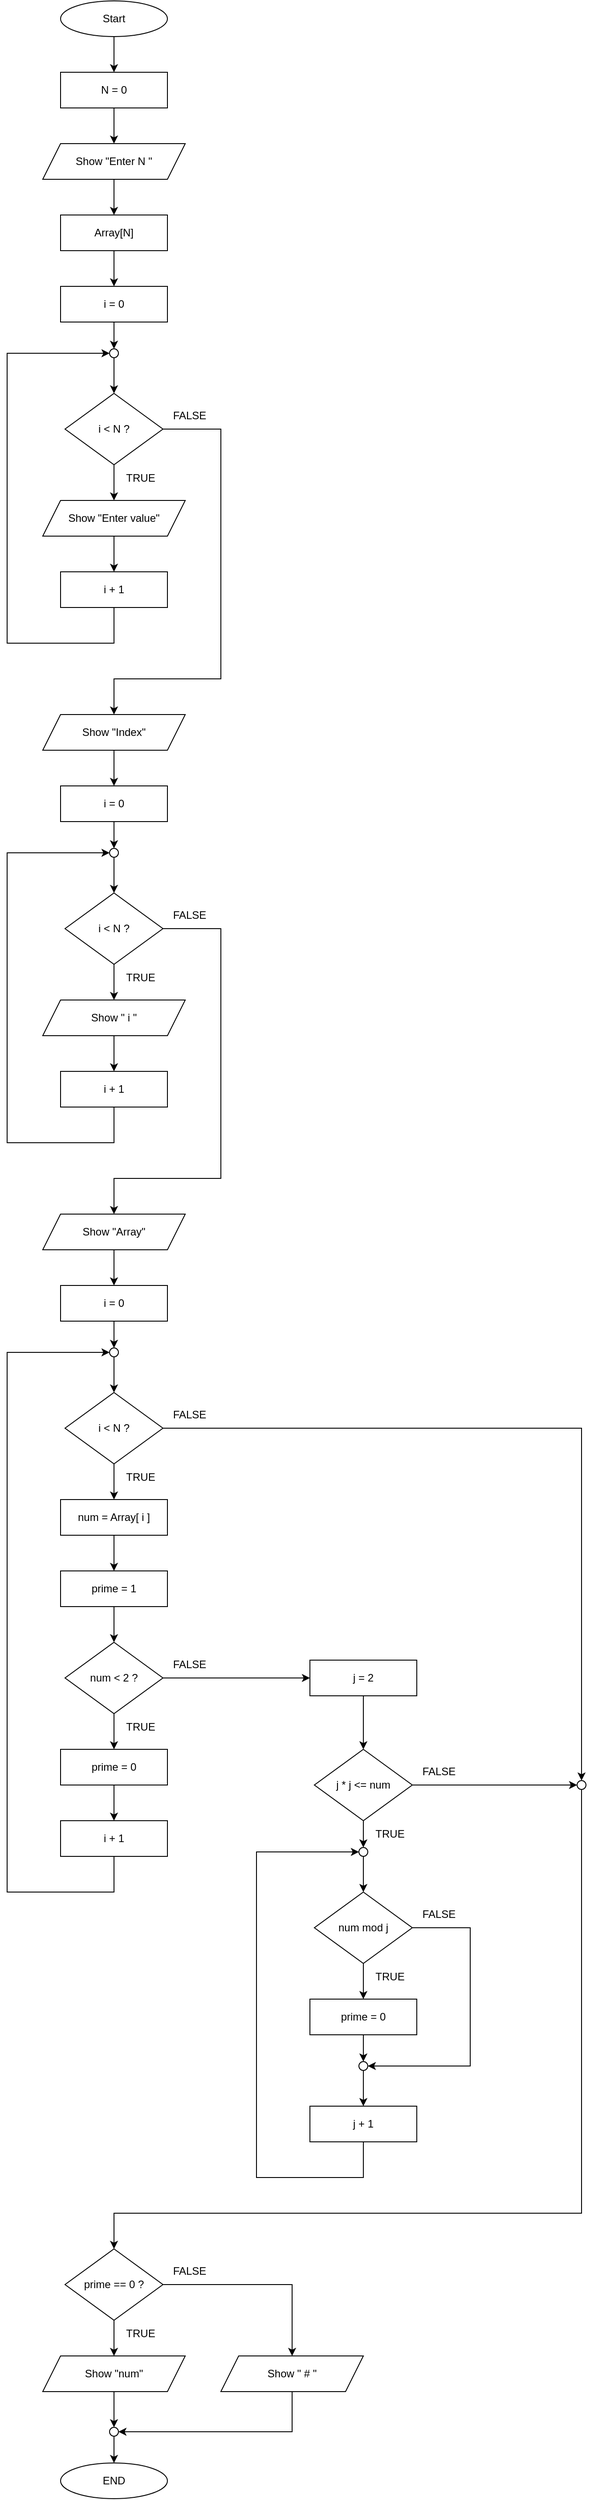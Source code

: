 <mxfile version="28.2.3">
  <diagram name="หน้า-1" id="NITOJRkVj1MYua00EmQ4">
    <mxGraphModel dx="1004" dy="1060" grid="1" gridSize="10" guides="1" tooltips="1" connect="1" arrows="1" fold="1" page="1" pageScale="1" pageWidth="827" pageHeight="1169" math="0" shadow="0">
      <root>
        <mxCell id="0" />
        <mxCell id="1" parent="0" />
        <mxCell id="9FV7ENJVYhfaRuYf86Xj-10" value="" style="edgeStyle=orthogonalEdgeStyle;rounded=0;orthogonalLoop=1;jettySize=auto;html=1;" edge="1" parent="1" source="9FV7ENJVYhfaRuYf86Xj-1" target="9FV7ENJVYhfaRuYf86Xj-2">
          <mxGeometry relative="1" as="geometry" />
        </mxCell>
        <mxCell id="9FV7ENJVYhfaRuYf86Xj-1" value="Start" style="ellipse;whiteSpace=wrap;html=1;" vertex="1" parent="1">
          <mxGeometry x="340" width="120" height="40" as="geometry" />
        </mxCell>
        <mxCell id="9FV7ENJVYhfaRuYf86Xj-7" value="" style="edgeStyle=orthogonalEdgeStyle;rounded=0;orthogonalLoop=1;jettySize=auto;html=1;" edge="1" parent="1" source="9FV7ENJVYhfaRuYf86Xj-2" target="9FV7ENJVYhfaRuYf86Xj-3">
          <mxGeometry relative="1" as="geometry" />
        </mxCell>
        <mxCell id="9FV7ENJVYhfaRuYf86Xj-2" value="N = 0" style="rounded=0;whiteSpace=wrap;html=1;" vertex="1" parent="1">
          <mxGeometry x="340" y="80" width="120" height="40" as="geometry" />
        </mxCell>
        <mxCell id="9FV7ENJVYhfaRuYf86Xj-8" value="" style="edgeStyle=orthogonalEdgeStyle;rounded=0;orthogonalLoop=1;jettySize=auto;html=1;" edge="1" parent="1" source="9FV7ENJVYhfaRuYf86Xj-3" target="9FV7ENJVYhfaRuYf86Xj-4">
          <mxGeometry relative="1" as="geometry" />
        </mxCell>
        <mxCell id="9FV7ENJVYhfaRuYf86Xj-3" value="Show &quot;Enter N &quot;" style="shape=parallelogram;perimeter=parallelogramPerimeter;whiteSpace=wrap;html=1;fixedSize=1;" vertex="1" parent="1">
          <mxGeometry x="320" y="160" width="160" height="40" as="geometry" />
        </mxCell>
        <mxCell id="9FV7ENJVYhfaRuYf86Xj-9" value="" style="edgeStyle=orthogonalEdgeStyle;rounded=0;orthogonalLoop=1;jettySize=auto;html=1;" edge="1" parent="1" source="9FV7ENJVYhfaRuYf86Xj-4" target="9FV7ENJVYhfaRuYf86Xj-5">
          <mxGeometry relative="1" as="geometry" />
        </mxCell>
        <mxCell id="9FV7ENJVYhfaRuYf86Xj-4" value="Array[N]" style="rounded=0;whiteSpace=wrap;html=1;" vertex="1" parent="1">
          <mxGeometry x="340" y="240" width="120" height="40" as="geometry" />
        </mxCell>
        <mxCell id="9FV7ENJVYhfaRuYf86Xj-16" style="edgeStyle=orthogonalEdgeStyle;rounded=0;orthogonalLoop=1;jettySize=auto;html=1;entryX=0.5;entryY=0;entryDx=0;entryDy=0;" edge="1" parent="1" source="9FV7ENJVYhfaRuYf86Xj-5" target="9FV7ENJVYhfaRuYf86Xj-15">
          <mxGeometry relative="1" as="geometry" />
        </mxCell>
        <mxCell id="9FV7ENJVYhfaRuYf86Xj-5" value="i = 0" style="rounded=0;whiteSpace=wrap;html=1;" vertex="1" parent="1">
          <mxGeometry x="340" y="320" width="120" height="40" as="geometry" />
        </mxCell>
        <mxCell id="9FV7ENJVYhfaRuYf86Xj-12" value="" style="edgeStyle=orthogonalEdgeStyle;rounded=0;orthogonalLoop=1;jettySize=auto;html=1;" edge="1" parent="1" source="9FV7ENJVYhfaRuYf86Xj-6" target="9FV7ENJVYhfaRuYf86Xj-11">
          <mxGeometry relative="1" as="geometry" />
        </mxCell>
        <mxCell id="9FV7ENJVYhfaRuYf86Xj-20" style="edgeStyle=orthogonalEdgeStyle;rounded=0;orthogonalLoop=1;jettySize=auto;html=1;entryX=0.5;entryY=0;entryDx=0;entryDy=0;" edge="1" parent="1" source="9FV7ENJVYhfaRuYf86Xj-6" target="9FV7ENJVYhfaRuYf86Xj-21">
          <mxGeometry relative="1" as="geometry">
            <mxPoint x="520" y="800" as="targetPoint" />
            <Array as="points">
              <mxPoint x="520" y="480" />
              <mxPoint x="520" y="760" />
              <mxPoint x="400" y="760" />
            </Array>
          </mxGeometry>
        </mxCell>
        <mxCell id="9FV7ENJVYhfaRuYf86Xj-6" value="i &amp;lt; N ?" style="rhombus;whiteSpace=wrap;html=1;" vertex="1" parent="1">
          <mxGeometry x="345" y="440" width="110" height="80" as="geometry" />
        </mxCell>
        <mxCell id="9FV7ENJVYhfaRuYf86Xj-18" value="" style="edgeStyle=orthogonalEdgeStyle;rounded=0;orthogonalLoop=1;jettySize=auto;html=1;" edge="1" parent="1" source="9FV7ENJVYhfaRuYf86Xj-11" target="9FV7ENJVYhfaRuYf86Xj-14">
          <mxGeometry relative="1" as="geometry" />
        </mxCell>
        <mxCell id="9FV7ENJVYhfaRuYf86Xj-11" value="Show &quot;Enter value&quot;" style="shape=parallelogram;perimeter=parallelogramPerimeter;whiteSpace=wrap;html=1;fixedSize=1;" vertex="1" parent="1">
          <mxGeometry x="320" y="560" width="160" height="40" as="geometry" />
        </mxCell>
        <mxCell id="9FV7ENJVYhfaRuYf86Xj-19" style="edgeStyle=orthogonalEdgeStyle;rounded=0;orthogonalLoop=1;jettySize=auto;html=1;entryX=0;entryY=0.5;entryDx=0;entryDy=0;" edge="1" parent="1" source="9FV7ENJVYhfaRuYf86Xj-14" target="9FV7ENJVYhfaRuYf86Xj-15">
          <mxGeometry relative="1" as="geometry">
            <Array as="points">
              <mxPoint x="400" y="720" />
              <mxPoint x="280" y="720" />
              <mxPoint x="280" y="395" />
            </Array>
          </mxGeometry>
        </mxCell>
        <mxCell id="9FV7ENJVYhfaRuYf86Xj-14" value="i + 1" style="rounded=0;whiteSpace=wrap;html=1;" vertex="1" parent="1">
          <mxGeometry x="340" y="640" width="120" height="40" as="geometry" />
        </mxCell>
        <mxCell id="9FV7ENJVYhfaRuYf86Xj-17" style="edgeStyle=orthogonalEdgeStyle;rounded=0;orthogonalLoop=1;jettySize=auto;html=1;exitX=0.5;exitY=1;exitDx=0;exitDy=0;entryX=0.5;entryY=0;entryDx=0;entryDy=0;" edge="1" parent="1" source="9FV7ENJVYhfaRuYf86Xj-15" target="9FV7ENJVYhfaRuYf86Xj-6">
          <mxGeometry relative="1" as="geometry" />
        </mxCell>
        <mxCell id="9FV7ENJVYhfaRuYf86Xj-15" value="" style="ellipse;whiteSpace=wrap;html=1;aspect=fixed;" vertex="1" parent="1">
          <mxGeometry x="395" y="390" width="10" height="10" as="geometry" />
        </mxCell>
        <mxCell id="9FV7ENJVYhfaRuYf86Xj-23" value="" style="edgeStyle=orthogonalEdgeStyle;rounded=0;orthogonalLoop=1;jettySize=auto;html=1;" edge="1" parent="1" source="9FV7ENJVYhfaRuYf86Xj-21" target="9FV7ENJVYhfaRuYf86Xj-22">
          <mxGeometry relative="1" as="geometry" />
        </mxCell>
        <mxCell id="9FV7ENJVYhfaRuYf86Xj-21" value="Show &quot;Index&quot;" style="shape=parallelogram;perimeter=parallelogramPerimeter;whiteSpace=wrap;html=1;fixedSize=1;" vertex="1" parent="1">
          <mxGeometry x="320" y="800" width="160" height="40" as="geometry" />
        </mxCell>
        <mxCell id="9FV7ENJVYhfaRuYf86Xj-22" value="i = 0" style="rounded=0;whiteSpace=wrap;html=1;" vertex="1" parent="1">
          <mxGeometry x="340" y="880" width="120" height="40" as="geometry" />
        </mxCell>
        <mxCell id="9FV7ENJVYhfaRuYf86Xj-30" value="" style="edgeStyle=orthogonalEdgeStyle;rounded=0;orthogonalLoop=1;jettySize=auto;html=1;" edge="1" parent="1" source="9FV7ENJVYhfaRuYf86Xj-24" target="9FV7ENJVYhfaRuYf86Xj-28">
          <mxGeometry relative="1" as="geometry" />
        </mxCell>
        <mxCell id="9FV7ENJVYhfaRuYf86Xj-33" style="edgeStyle=orthogonalEdgeStyle;rounded=0;orthogonalLoop=1;jettySize=auto;html=1;entryX=0.5;entryY=0;entryDx=0;entryDy=0;" edge="1" parent="1" source="9FV7ENJVYhfaRuYf86Xj-24" target="9FV7ENJVYhfaRuYf86Xj-34">
          <mxGeometry relative="1" as="geometry">
            <mxPoint x="520" y="1320.0" as="targetPoint" />
            <Array as="points">
              <mxPoint x="520" y="1040" />
              <mxPoint x="520" y="1320" />
              <mxPoint x="400" y="1320" />
            </Array>
          </mxGeometry>
        </mxCell>
        <mxCell id="9FV7ENJVYhfaRuYf86Xj-24" value="i &amp;lt; N ?" style="rhombus;whiteSpace=wrap;html=1;" vertex="1" parent="1">
          <mxGeometry x="345" y="1000" width="110" height="80" as="geometry" />
        </mxCell>
        <mxCell id="9FV7ENJVYhfaRuYf86Xj-27" style="edgeStyle=orthogonalEdgeStyle;rounded=0;orthogonalLoop=1;jettySize=auto;html=1;entryX=0.5;entryY=0;entryDx=0;entryDy=0;" edge="1" parent="1" source="9FV7ENJVYhfaRuYf86Xj-25" target="9FV7ENJVYhfaRuYf86Xj-24">
          <mxGeometry relative="1" as="geometry" />
        </mxCell>
        <mxCell id="9FV7ENJVYhfaRuYf86Xj-25" value="" style="ellipse;whiteSpace=wrap;html=1;aspect=fixed;" vertex="1" parent="1">
          <mxGeometry x="395" y="950" width="10" height="10" as="geometry" />
        </mxCell>
        <mxCell id="9FV7ENJVYhfaRuYf86Xj-26" style="edgeStyle=orthogonalEdgeStyle;rounded=0;orthogonalLoop=1;jettySize=auto;html=1;entryX=0.5;entryY=0;entryDx=0;entryDy=0;" edge="1" parent="1" source="9FV7ENJVYhfaRuYf86Xj-22" target="9FV7ENJVYhfaRuYf86Xj-25">
          <mxGeometry relative="1" as="geometry" />
        </mxCell>
        <mxCell id="9FV7ENJVYhfaRuYf86Xj-31" value="" style="edgeStyle=orthogonalEdgeStyle;rounded=0;orthogonalLoop=1;jettySize=auto;html=1;" edge="1" parent="1" source="9FV7ENJVYhfaRuYf86Xj-28" target="9FV7ENJVYhfaRuYf86Xj-29">
          <mxGeometry relative="1" as="geometry" />
        </mxCell>
        <mxCell id="9FV7ENJVYhfaRuYf86Xj-28" value="Show &quot; i &quot;" style="shape=parallelogram;perimeter=parallelogramPerimeter;whiteSpace=wrap;html=1;fixedSize=1;" vertex="1" parent="1">
          <mxGeometry x="320" y="1120" width="160" height="40" as="geometry" />
        </mxCell>
        <mxCell id="9FV7ENJVYhfaRuYf86Xj-32" style="edgeStyle=orthogonalEdgeStyle;rounded=0;orthogonalLoop=1;jettySize=auto;html=1;entryX=0;entryY=0.5;entryDx=0;entryDy=0;" edge="1" parent="1" source="9FV7ENJVYhfaRuYf86Xj-29" target="9FV7ENJVYhfaRuYf86Xj-25">
          <mxGeometry relative="1" as="geometry">
            <Array as="points">
              <mxPoint x="400" y="1280" />
              <mxPoint x="280" y="1280" />
              <mxPoint x="280" y="955" />
            </Array>
          </mxGeometry>
        </mxCell>
        <mxCell id="9FV7ENJVYhfaRuYf86Xj-29" value="i + 1" style="rounded=0;whiteSpace=wrap;html=1;" vertex="1" parent="1">
          <mxGeometry x="340" y="1200" width="120" height="40" as="geometry" />
        </mxCell>
        <mxCell id="9FV7ENJVYhfaRuYf86Xj-36" value="" style="edgeStyle=orthogonalEdgeStyle;rounded=0;orthogonalLoop=1;jettySize=auto;html=1;" edge="1" parent="1" source="9FV7ENJVYhfaRuYf86Xj-34" target="9FV7ENJVYhfaRuYf86Xj-35">
          <mxGeometry relative="1" as="geometry" />
        </mxCell>
        <mxCell id="9FV7ENJVYhfaRuYf86Xj-34" value="Show &quot;Array&quot;" style="shape=parallelogram;perimeter=parallelogramPerimeter;whiteSpace=wrap;html=1;fixedSize=1;" vertex="1" parent="1">
          <mxGeometry x="320" y="1360" width="160" height="40" as="geometry" />
        </mxCell>
        <mxCell id="9FV7ENJVYhfaRuYf86Xj-39" style="edgeStyle=orthogonalEdgeStyle;rounded=0;orthogonalLoop=1;jettySize=auto;html=1;entryX=0.5;entryY=0;entryDx=0;entryDy=0;" edge="1" parent="1" source="9FV7ENJVYhfaRuYf86Xj-35" target="9FV7ENJVYhfaRuYf86Xj-38">
          <mxGeometry relative="1" as="geometry" />
        </mxCell>
        <mxCell id="9FV7ENJVYhfaRuYf86Xj-35" value="i = 0" style="rounded=0;whiteSpace=wrap;html=1;" vertex="1" parent="1">
          <mxGeometry x="340" y="1440" width="120" height="40" as="geometry" />
        </mxCell>
        <mxCell id="9FV7ENJVYhfaRuYf86Xj-42" value="" style="edgeStyle=orthogonalEdgeStyle;rounded=0;orthogonalLoop=1;jettySize=auto;html=1;" edge="1" parent="1" source="9FV7ENJVYhfaRuYf86Xj-37" target="9FV7ENJVYhfaRuYf86Xj-41">
          <mxGeometry relative="1" as="geometry" />
        </mxCell>
        <mxCell id="9FV7ENJVYhfaRuYf86Xj-78" style="edgeStyle=orthogonalEdgeStyle;rounded=0;orthogonalLoop=1;jettySize=auto;html=1;entryX=0.5;entryY=0;entryDx=0;entryDy=0;" edge="1" parent="1" source="9FV7ENJVYhfaRuYf86Xj-37" target="9FV7ENJVYhfaRuYf86Xj-80">
          <mxGeometry relative="1" as="geometry">
            <mxPoint x="910" y="1890" as="targetPoint" />
          </mxGeometry>
        </mxCell>
        <mxCell id="9FV7ENJVYhfaRuYf86Xj-37" value="i &amp;lt; N ?" style="rhombus;whiteSpace=wrap;html=1;" vertex="1" parent="1">
          <mxGeometry x="345" y="1560" width="110" height="80" as="geometry" />
        </mxCell>
        <mxCell id="9FV7ENJVYhfaRuYf86Xj-40" style="edgeStyle=orthogonalEdgeStyle;rounded=0;orthogonalLoop=1;jettySize=auto;html=1;entryX=0.5;entryY=0;entryDx=0;entryDy=0;" edge="1" parent="1" source="9FV7ENJVYhfaRuYf86Xj-38" target="9FV7ENJVYhfaRuYf86Xj-37">
          <mxGeometry relative="1" as="geometry" />
        </mxCell>
        <mxCell id="9FV7ENJVYhfaRuYf86Xj-38" value="" style="ellipse;whiteSpace=wrap;html=1;aspect=fixed;" vertex="1" parent="1">
          <mxGeometry x="395" y="1510" width="10" height="10" as="geometry" />
        </mxCell>
        <mxCell id="9FV7ENJVYhfaRuYf86Xj-44" value="" style="edgeStyle=orthogonalEdgeStyle;rounded=0;orthogonalLoop=1;jettySize=auto;html=1;" edge="1" parent="1" source="9FV7ENJVYhfaRuYf86Xj-41" target="9FV7ENJVYhfaRuYf86Xj-43">
          <mxGeometry relative="1" as="geometry" />
        </mxCell>
        <mxCell id="9FV7ENJVYhfaRuYf86Xj-41" value="num = Array[ i ]" style="rounded=0;whiteSpace=wrap;html=1;" vertex="1" parent="1">
          <mxGeometry x="340" y="1680" width="120" height="40" as="geometry" />
        </mxCell>
        <mxCell id="9FV7ENJVYhfaRuYf86Xj-46" value="" style="edgeStyle=orthogonalEdgeStyle;rounded=0;orthogonalLoop=1;jettySize=auto;html=1;" edge="1" parent="1" source="9FV7ENJVYhfaRuYf86Xj-43" target="9FV7ENJVYhfaRuYf86Xj-45">
          <mxGeometry relative="1" as="geometry" />
        </mxCell>
        <mxCell id="9FV7ENJVYhfaRuYf86Xj-43" value="prime = 1" style="rounded=0;whiteSpace=wrap;html=1;" vertex="1" parent="1">
          <mxGeometry x="340" y="1760" width="120" height="40" as="geometry" />
        </mxCell>
        <mxCell id="9FV7ENJVYhfaRuYf86Xj-48" value="" style="edgeStyle=orthogonalEdgeStyle;rounded=0;orthogonalLoop=1;jettySize=auto;html=1;" edge="1" parent="1" source="9FV7ENJVYhfaRuYf86Xj-45" target="9FV7ENJVYhfaRuYf86Xj-47">
          <mxGeometry relative="1" as="geometry" />
        </mxCell>
        <mxCell id="9FV7ENJVYhfaRuYf86Xj-50" style="edgeStyle=orthogonalEdgeStyle;rounded=0;orthogonalLoop=1;jettySize=auto;html=1;entryX=0;entryY=0.5;entryDx=0;entryDy=0;" edge="1" parent="1" source="9FV7ENJVYhfaRuYf86Xj-45" target="9FV7ENJVYhfaRuYf86Xj-51">
          <mxGeometry relative="1" as="geometry">
            <mxPoint x="520" y="1880" as="targetPoint" />
          </mxGeometry>
        </mxCell>
        <mxCell id="9FV7ENJVYhfaRuYf86Xj-45" value="num &amp;lt; 2 ?" style="rhombus;whiteSpace=wrap;html=1;" vertex="1" parent="1">
          <mxGeometry x="345" y="1840" width="110" height="80" as="geometry" />
        </mxCell>
        <mxCell id="9FV7ENJVYhfaRuYf86Xj-77" value="" style="edgeStyle=orthogonalEdgeStyle;rounded=0;orthogonalLoop=1;jettySize=auto;html=1;" edge="1" parent="1" source="9FV7ENJVYhfaRuYf86Xj-47" target="9FV7ENJVYhfaRuYf86Xj-76">
          <mxGeometry relative="1" as="geometry" />
        </mxCell>
        <mxCell id="9FV7ENJVYhfaRuYf86Xj-47" value="prime = 0" style="rounded=0;whiteSpace=wrap;html=1;" vertex="1" parent="1">
          <mxGeometry x="340" y="1960" width="120" height="40" as="geometry" />
        </mxCell>
        <mxCell id="9FV7ENJVYhfaRuYf86Xj-55" value="" style="edgeStyle=orthogonalEdgeStyle;rounded=0;orthogonalLoop=1;jettySize=auto;html=1;" edge="1" parent="1" source="9FV7ENJVYhfaRuYf86Xj-51" target="9FV7ENJVYhfaRuYf86Xj-54">
          <mxGeometry relative="1" as="geometry" />
        </mxCell>
        <mxCell id="9FV7ENJVYhfaRuYf86Xj-51" value="j = 2" style="rounded=0;whiteSpace=wrap;html=1;" vertex="1" parent="1">
          <mxGeometry x="620" y="1860" width="120" height="40" as="geometry" />
        </mxCell>
        <mxCell id="9FV7ENJVYhfaRuYf86Xj-65" style="edgeStyle=orthogonalEdgeStyle;rounded=0;orthogonalLoop=1;jettySize=auto;html=1;entryX=0.5;entryY=0;entryDx=0;entryDy=0;" edge="1" parent="1" source="9FV7ENJVYhfaRuYf86Xj-54" target="9FV7ENJVYhfaRuYf86Xj-60">
          <mxGeometry relative="1" as="geometry" />
        </mxCell>
        <mxCell id="9FV7ENJVYhfaRuYf86Xj-81" style="edgeStyle=orthogonalEdgeStyle;rounded=0;orthogonalLoop=1;jettySize=auto;html=1;entryX=0;entryY=0.5;entryDx=0;entryDy=0;" edge="1" parent="1" source="9FV7ENJVYhfaRuYf86Xj-54" target="9FV7ENJVYhfaRuYf86Xj-80">
          <mxGeometry relative="1" as="geometry" />
        </mxCell>
        <mxCell id="9FV7ENJVYhfaRuYf86Xj-54" value="j * j &amp;lt;= num" style="rhombus;whiteSpace=wrap;html=1;" vertex="1" parent="1">
          <mxGeometry x="625" y="1960" width="110" height="80" as="geometry" />
        </mxCell>
        <mxCell id="9FV7ENJVYhfaRuYf86Xj-58" value="" style="edgeStyle=orthogonalEdgeStyle;rounded=0;orthogonalLoop=1;jettySize=auto;html=1;" edge="1" parent="1" source="9FV7ENJVYhfaRuYf86Xj-56" target="9FV7ENJVYhfaRuYf86Xj-57">
          <mxGeometry relative="1" as="geometry" />
        </mxCell>
        <mxCell id="9FV7ENJVYhfaRuYf86Xj-62" style="edgeStyle=orthogonalEdgeStyle;rounded=0;orthogonalLoop=1;jettySize=auto;html=1;entryX=1;entryY=0.5;entryDx=0;entryDy=0;" edge="1" parent="1" source="9FV7ENJVYhfaRuYf86Xj-56" target="9FV7ENJVYhfaRuYf86Xj-61">
          <mxGeometry relative="1" as="geometry">
            <Array as="points">
              <mxPoint x="800" y="2160" />
              <mxPoint x="800" y="2315" />
            </Array>
          </mxGeometry>
        </mxCell>
        <mxCell id="9FV7ENJVYhfaRuYf86Xj-56" value="num mod j" style="rhombus;whiteSpace=wrap;html=1;" vertex="1" parent="1">
          <mxGeometry x="625" y="2120" width="110" height="80" as="geometry" />
        </mxCell>
        <mxCell id="9FV7ENJVYhfaRuYf86Xj-63" style="edgeStyle=orthogonalEdgeStyle;rounded=0;orthogonalLoop=1;jettySize=auto;html=1;entryX=0.5;entryY=0;entryDx=0;entryDy=0;" edge="1" parent="1" source="9FV7ENJVYhfaRuYf86Xj-57" target="9FV7ENJVYhfaRuYf86Xj-61">
          <mxGeometry relative="1" as="geometry" />
        </mxCell>
        <mxCell id="9FV7ENJVYhfaRuYf86Xj-57" value="prime = 0" style="rounded=0;whiteSpace=wrap;html=1;" vertex="1" parent="1">
          <mxGeometry x="620" y="2240" width="120" height="40" as="geometry" />
        </mxCell>
        <mxCell id="9FV7ENJVYhfaRuYf86Xj-67" style="edgeStyle=orthogonalEdgeStyle;rounded=0;orthogonalLoop=1;jettySize=auto;html=1;entryX=0;entryY=0.5;entryDx=0;entryDy=0;" edge="1" parent="1" source="9FV7ENJVYhfaRuYf86Xj-59" target="9FV7ENJVYhfaRuYf86Xj-60">
          <mxGeometry relative="1" as="geometry">
            <Array as="points">
              <mxPoint x="680" y="2440" />
              <mxPoint x="560" y="2440" />
              <mxPoint x="560" y="2075" />
            </Array>
          </mxGeometry>
        </mxCell>
        <mxCell id="9FV7ENJVYhfaRuYf86Xj-59" value="j + 1" style="rounded=0;whiteSpace=wrap;html=1;" vertex="1" parent="1">
          <mxGeometry x="620" y="2360" width="120" height="40" as="geometry" />
        </mxCell>
        <mxCell id="9FV7ENJVYhfaRuYf86Xj-66" style="edgeStyle=orthogonalEdgeStyle;rounded=0;orthogonalLoop=1;jettySize=auto;html=1;entryX=0.5;entryY=0;entryDx=0;entryDy=0;" edge="1" parent="1" source="9FV7ENJVYhfaRuYf86Xj-60" target="9FV7ENJVYhfaRuYf86Xj-56">
          <mxGeometry relative="1" as="geometry" />
        </mxCell>
        <mxCell id="9FV7ENJVYhfaRuYf86Xj-60" value="" style="ellipse;whiteSpace=wrap;html=1;aspect=fixed;" vertex="1" parent="1">
          <mxGeometry x="675" y="2070" width="10" height="10" as="geometry" />
        </mxCell>
        <mxCell id="9FV7ENJVYhfaRuYf86Xj-64" style="edgeStyle=orthogonalEdgeStyle;rounded=0;orthogonalLoop=1;jettySize=auto;html=1;entryX=0.5;entryY=0;entryDx=0;entryDy=0;" edge="1" parent="1" source="9FV7ENJVYhfaRuYf86Xj-61" target="9FV7ENJVYhfaRuYf86Xj-59">
          <mxGeometry relative="1" as="geometry" />
        </mxCell>
        <mxCell id="9FV7ENJVYhfaRuYf86Xj-61" value="" style="ellipse;whiteSpace=wrap;html=1;aspect=fixed;" vertex="1" parent="1">
          <mxGeometry x="675" y="2310" width="10" height="10" as="geometry" />
        </mxCell>
        <mxCell id="9FV7ENJVYhfaRuYf86Xj-73" value="" style="edgeStyle=orthogonalEdgeStyle;rounded=0;orthogonalLoop=1;jettySize=auto;html=1;" edge="1" parent="1" source="9FV7ENJVYhfaRuYf86Xj-69" target="9FV7ENJVYhfaRuYf86Xj-70">
          <mxGeometry relative="1" as="geometry" />
        </mxCell>
        <mxCell id="9FV7ENJVYhfaRuYf86Xj-84" style="edgeStyle=orthogonalEdgeStyle;rounded=0;orthogonalLoop=1;jettySize=auto;html=1;entryX=0.5;entryY=0;entryDx=0;entryDy=0;" edge="1" parent="1" source="9FV7ENJVYhfaRuYf86Xj-69" target="9FV7ENJVYhfaRuYf86Xj-71">
          <mxGeometry relative="1" as="geometry">
            <mxPoint x="580" y="2630" as="targetPoint" />
          </mxGeometry>
        </mxCell>
        <mxCell id="9FV7ENJVYhfaRuYf86Xj-69" value="prime == 0 ?" style="rhombus;whiteSpace=wrap;html=1;" vertex="1" parent="1">
          <mxGeometry x="345" y="2520" width="110" height="80" as="geometry" />
        </mxCell>
        <mxCell id="9FV7ENJVYhfaRuYf86Xj-86" style="edgeStyle=orthogonalEdgeStyle;rounded=0;orthogonalLoop=1;jettySize=auto;html=1;entryX=0.5;entryY=0;entryDx=0;entryDy=0;" edge="1" parent="1" source="9FV7ENJVYhfaRuYf86Xj-70" target="9FV7ENJVYhfaRuYf86Xj-85">
          <mxGeometry relative="1" as="geometry" />
        </mxCell>
        <mxCell id="9FV7ENJVYhfaRuYf86Xj-70" value="Show &quot;num&quot;" style="shape=parallelogram;perimeter=parallelogramPerimeter;whiteSpace=wrap;html=1;fixedSize=1;" vertex="1" parent="1">
          <mxGeometry x="320" y="2640" width="160" height="40" as="geometry" />
        </mxCell>
        <mxCell id="9FV7ENJVYhfaRuYf86Xj-88" style="edgeStyle=orthogonalEdgeStyle;rounded=0;orthogonalLoop=1;jettySize=auto;html=1;entryX=1;entryY=0.5;entryDx=0;entryDy=0;" edge="1" parent="1" source="9FV7ENJVYhfaRuYf86Xj-71" target="9FV7ENJVYhfaRuYf86Xj-85">
          <mxGeometry relative="1" as="geometry">
            <Array as="points">
              <mxPoint x="600" y="2725" />
            </Array>
          </mxGeometry>
        </mxCell>
        <mxCell id="9FV7ENJVYhfaRuYf86Xj-71" value="Show &quot; # &quot;" style="shape=parallelogram;perimeter=parallelogramPerimeter;whiteSpace=wrap;html=1;fixedSize=1;" vertex="1" parent="1">
          <mxGeometry x="520" y="2640" width="160" height="40" as="geometry" />
        </mxCell>
        <mxCell id="9FV7ENJVYhfaRuYf86Xj-72" value="END" style="ellipse;whiteSpace=wrap;html=1;" vertex="1" parent="1">
          <mxGeometry x="340" y="2760" width="120" height="40" as="geometry" />
        </mxCell>
        <mxCell id="9FV7ENJVYhfaRuYf86Xj-79" style="edgeStyle=orthogonalEdgeStyle;rounded=0;orthogonalLoop=1;jettySize=auto;html=1;entryX=0;entryY=0.5;entryDx=0;entryDy=0;" edge="1" parent="1" source="9FV7ENJVYhfaRuYf86Xj-76" target="9FV7ENJVYhfaRuYf86Xj-38">
          <mxGeometry relative="1" as="geometry">
            <Array as="points">
              <mxPoint x="400" y="2120" />
              <mxPoint x="280" y="2120" />
              <mxPoint x="280" y="1515" />
            </Array>
          </mxGeometry>
        </mxCell>
        <mxCell id="9FV7ENJVYhfaRuYf86Xj-76" value="i + 1" style="rounded=0;whiteSpace=wrap;html=1;" vertex="1" parent="1">
          <mxGeometry x="340" y="2040" width="120" height="40" as="geometry" />
        </mxCell>
        <mxCell id="9FV7ENJVYhfaRuYf86Xj-89" style="edgeStyle=orthogonalEdgeStyle;rounded=0;orthogonalLoop=1;jettySize=auto;html=1;entryX=0.5;entryY=0;entryDx=0;entryDy=0;" edge="1" parent="1" source="9FV7ENJVYhfaRuYf86Xj-80" target="9FV7ENJVYhfaRuYf86Xj-69">
          <mxGeometry relative="1" as="geometry">
            <Array as="points">
              <mxPoint x="925" y="2480" />
              <mxPoint x="400" y="2480" />
            </Array>
          </mxGeometry>
        </mxCell>
        <mxCell id="9FV7ENJVYhfaRuYf86Xj-80" value="" style="ellipse;whiteSpace=wrap;html=1;aspect=fixed;" vertex="1" parent="1">
          <mxGeometry x="920" y="1995" width="10" height="10" as="geometry" />
        </mxCell>
        <mxCell id="9FV7ENJVYhfaRuYf86Xj-87" style="edgeStyle=orthogonalEdgeStyle;rounded=0;orthogonalLoop=1;jettySize=auto;html=1;entryX=0.5;entryY=0;entryDx=0;entryDy=0;" edge="1" parent="1" source="9FV7ENJVYhfaRuYf86Xj-85" target="9FV7ENJVYhfaRuYf86Xj-72">
          <mxGeometry relative="1" as="geometry" />
        </mxCell>
        <mxCell id="9FV7ENJVYhfaRuYf86Xj-85" value="" style="ellipse;whiteSpace=wrap;html=1;aspect=fixed;" vertex="1" parent="1">
          <mxGeometry x="395" y="2720" width="10" height="10" as="geometry" />
        </mxCell>
        <mxCell id="9FV7ENJVYhfaRuYf86Xj-90" value="TRUE" style="text;html=1;align=center;verticalAlign=middle;whiteSpace=wrap;rounded=0;" vertex="1" parent="1">
          <mxGeometry x="400" y="520" width="60" height="30" as="geometry" />
        </mxCell>
        <mxCell id="9FV7ENJVYhfaRuYf86Xj-91" value="FALSE" style="text;html=1;align=center;verticalAlign=middle;whiteSpace=wrap;rounded=0;" vertex="1" parent="1">
          <mxGeometry x="455" y="450" width="60" height="30" as="geometry" />
        </mxCell>
        <mxCell id="9FV7ENJVYhfaRuYf86Xj-92" value="TRUE" style="text;html=1;align=center;verticalAlign=middle;whiteSpace=wrap;rounded=0;" vertex="1" parent="1">
          <mxGeometry x="400" y="1080" width="60" height="30" as="geometry" />
        </mxCell>
        <mxCell id="9FV7ENJVYhfaRuYf86Xj-93" value="FALSE" style="text;html=1;align=center;verticalAlign=middle;whiteSpace=wrap;rounded=0;" vertex="1" parent="1">
          <mxGeometry x="455" y="1010" width="60" height="30" as="geometry" />
        </mxCell>
        <mxCell id="9FV7ENJVYhfaRuYf86Xj-94" value="TRUE" style="text;html=1;align=center;verticalAlign=middle;whiteSpace=wrap;rounded=0;" vertex="1" parent="1">
          <mxGeometry x="400" y="1640" width="60" height="30" as="geometry" />
        </mxCell>
        <mxCell id="9FV7ENJVYhfaRuYf86Xj-95" value="FALSE" style="text;html=1;align=center;verticalAlign=middle;whiteSpace=wrap;rounded=0;" vertex="1" parent="1">
          <mxGeometry x="455" y="1570" width="60" height="30" as="geometry" />
        </mxCell>
        <mxCell id="9FV7ENJVYhfaRuYf86Xj-96" value="TRUE" style="text;html=1;align=center;verticalAlign=middle;whiteSpace=wrap;rounded=0;" vertex="1" parent="1">
          <mxGeometry x="400" y="1920" width="60" height="30" as="geometry" />
        </mxCell>
        <mxCell id="9FV7ENJVYhfaRuYf86Xj-97" value="FALSE" style="text;html=1;align=center;verticalAlign=middle;whiteSpace=wrap;rounded=0;" vertex="1" parent="1">
          <mxGeometry x="455" y="1850" width="60" height="30" as="geometry" />
        </mxCell>
        <mxCell id="9FV7ENJVYhfaRuYf86Xj-98" value="TRUE" style="text;html=1;align=center;verticalAlign=middle;whiteSpace=wrap;rounded=0;" vertex="1" parent="1">
          <mxGeometry x="680" y="2040" width="60" height="30" as="geometry" />
        </mxCell>
        <mxCell id="9FV7ENJVYhfaRuYf86Xj-99" value="FALSE" style="text;html=1;align=center;verticalAlign=middle;whiteSpace=wrap;rounded=0;" vertex="1" parent="1">
          <mxGeometry x="735" y="1970" width="60" height="30" as="geometry" />
        </mxCell>
        <mxCell id="9FV7ENJVYhfaRuYf86Xj-100" value="TRUE" style="text;html=1;align=center;verticalAlign=middle;whiteSpace=wrap;rounded=0;" vertex="1" parent="1">
          <mxGeometry x="680" y="2200" width="60" height="30" as="geometry" />
        </mxCell>
        <mxCell id="9FV7ENJVYhfaRuYf86Xj-101" value="FALSE" style="text;html=1;align=center;verticalAlign=middle;whiteSpace=wrap;rounded=0;" vertex="1" parent="1">
          <mxGeometry x="735" y="2130" width="60" height="30" as="geometry" />
        </mxCell>
        <mxCell id="9FV7ENJVYhfaRuYf86Xj-102" value="TRUE" style="text;html=1;align=center;verticalAlign=middle;whiteSpace=wrap;rounded=0;" vertex="1" parent="1">
          <mxGeometry x="400" y="2600" width="60" height="30" as="geometry" />
        </mxCell>
        <mxCell id="9FV7ENJVYhfaRuYf86Xj-103" value="FALSE" style="text;html=1;align=center;verticalAlign=middle;whiteSpace=wrap;rounded=0;" vertex="1" parent="1">
          <mxGeometry x="455" y="2530" width="60" height="30" as="geometry" />
        </mxCell>
      </root>
    </mxGraphModel>
  </diagram>
</mxfile>
